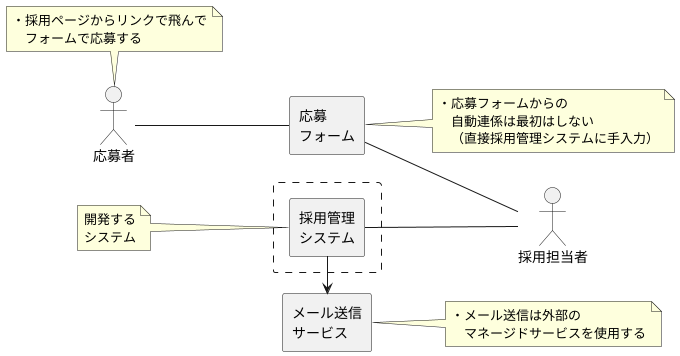 @startuml system_related
left to right direction

actor "応募者" as actOubo
actor "採用担当者" as actSaiyoTanto

agent "応募\nフォーム" as agOuboForm

rectangle #line.dashed {
  agent "採用管理\nシステム" as agSaiyoMng
}

agent "メール送信\nサービス" as agMailSend

actOubo -- agOuboForm
agOuboForm -- actSaiyoTanto
agSaiyoMng -- actSaiyoTanto
agSaiyoMng -l-> agMailSend

note top of actOubo : ・採用ページからリンクで飛んで\n　フォームで応募する
note right of agOuboForm : ・応募フォームからの\n　自動連係は最初はしない\n　（直接採用管理システムに手入力）
note left of agSaiyoMng : 開発する\nシステム
note right of agMailSend : ・メール送信は外部の\n　マネージドサービスを使用する

@enduml
